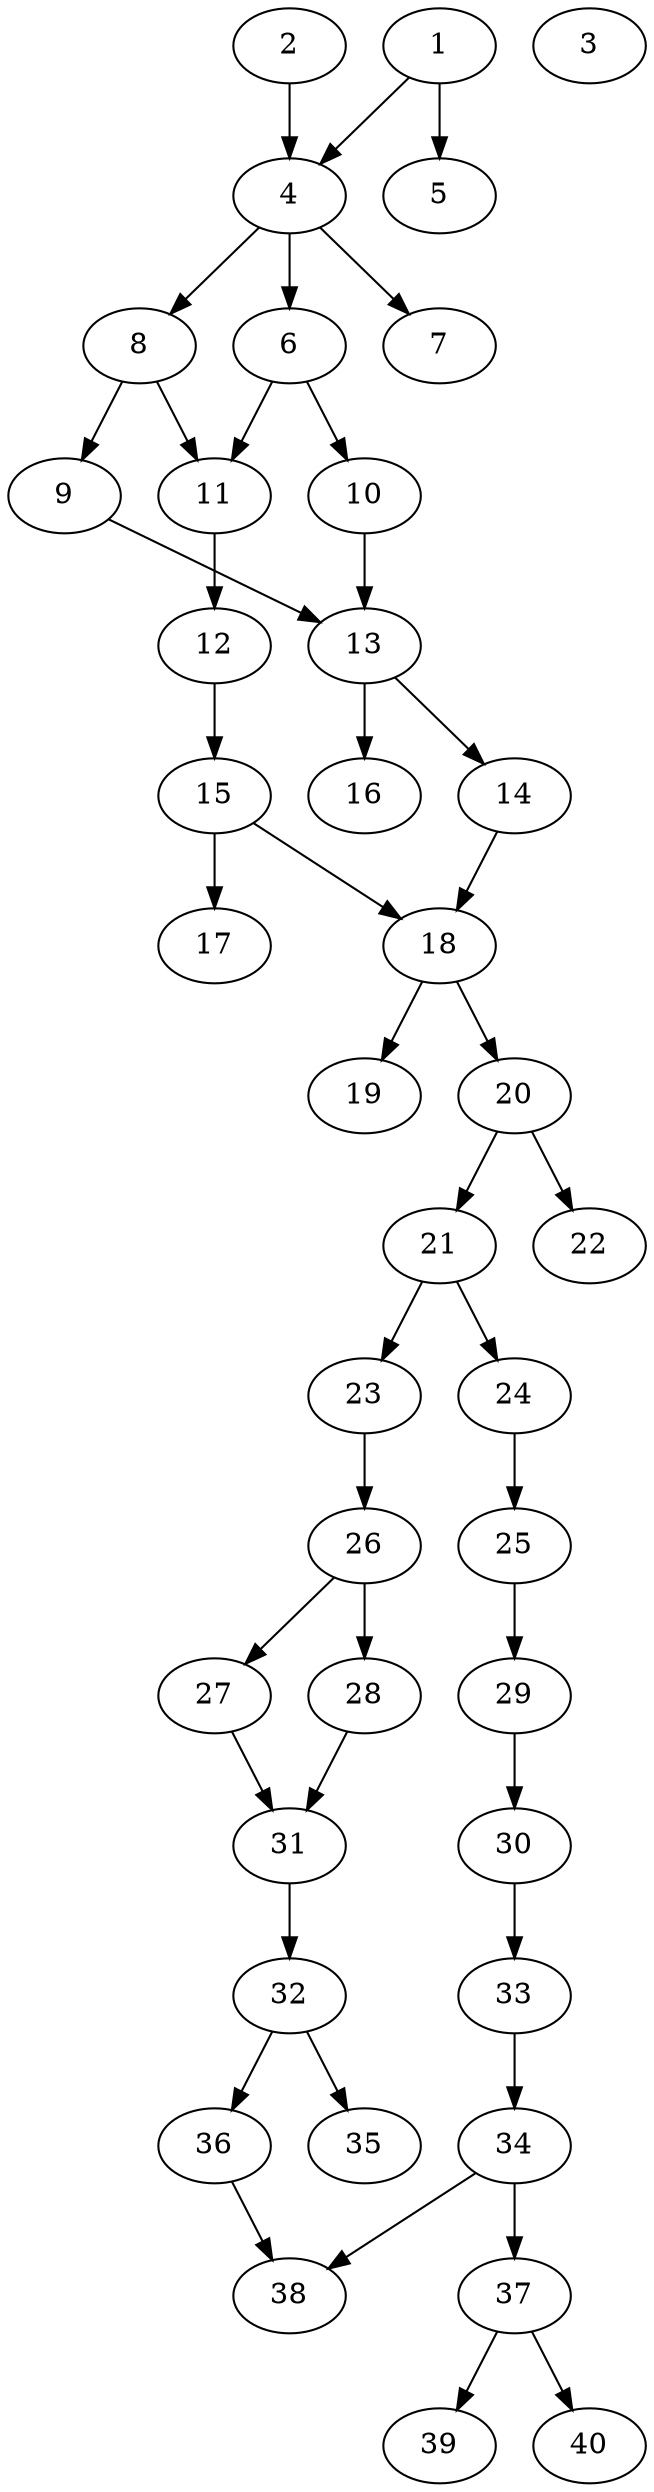 // DAG automatically generated by daggen at Thu Oct  3 14:06:49 2019
// ./daggen --dot -n 40 --ccr 0.3 --fat 0.3 --regular 0.7 --density 0.5 --mindata 5242880 --maxdata 52428800 
digraph G {
  1 [size="125637973", alpha="0.19", expect_size="37691392"] 
  1 -> 4 [size ="37691392"]
  1 -> 5 [size ="37691392"]
  2 [size="156508160", alpha="0.18", expect_size="46952448"] 
  2 -> 4 [size ="46952448"]
  3 [size="46301867", alpha="0.05", expect_size="13890560"] 
  4 [size="32443733", alpha="0.11", expect_size="9733120"] 
  4 -> 6 [size ="9733120"]
  4 -> 7 [size ="9733120"]
  4 -> 8 [size ="9733120"]
  5 [size="132136960", alpha="0.02", expect_size="39641088"] 
  6 [size="47247360", alpha="0.17", expect_size="14174208"] 
  6 -> 10 [size ="14174208"]
  6 -> 11 [size ="14174208"]
  7 [size="58716160", alpha="0.01", expect_size="17614848"] 
  8 [size="97112747", alpha="0.08", expect_size="29133824"] 
  8 -> 9 [size ="29133824"]
  8 -> 11 [size ="29133824"]
  9 [size="134376107", alpha="0.11", expect_size="40312832"] 
  9 -> 13 [size ="40312832"]
  10 [size="162071893", alpha="0.18", expect_size="48621568"] 
  10 -> 13 [size ="48621568"]
  11 [size="45537280", alpha="0.18", expect_size="13661184"] 
  11 -> 12 [size ="13661184"]
  12 [size="41209173", alpha="0.18", expect_size="12362752"] 
  12 -> 15 [size ="12362752"]
  13 [size="25180160", alpha="0.07", expect_size="7554048"] 
  13 -> 14 [size ="7554048"]
  13 -> 16 [size ="7554048"]
  14 [size="67399680", alpha="0.12", expect_size="20219904"] 
  14 -> 18 [size ="20219904"]
  15 [size="154965333", alpha="0.19", expect_size="46489600"] 
  15 -> 17 [size ="46489600"]
  15 -> 18 [size ="46489600"]
  16 [size="169229653", alpha="0.00", expect_size="50768896"] 
  17 [size="143916373", alpha="0.18", expect_size="43174912"] 
  18 [size="148476587", alpha="0.19", expect_size="44542976"] 
  18 -> 19 [size ="44542976"]
  18 -> 20 [size ="44542976"]
  19 [size="56586240", alpha="0.20", expect_size="16975872"] 
  20 [size="144325973", alpha="0.10", expect_size="43297792"] 
  20 -> 21 [size ="43297792"]
  20 -> 22 [size ="43297792"]
  21 [size="130761387", alpha="0.15", expect_size="39228416"] 
  21 -> 23 [size ="39228416"]
  21 -> 24 [size ="39228416"]
  22 [size="114783573", alpha="0.17", expect_size="34435072"] 
  23 [size="97239040", alpha="0.03", expect_size="29171712"] 
  23 -> 26 [size ="29171712"]
  24 [size="151558827", alpha="0.10", expect_size="45467648"] 
  24 -> 25 [size ="45467648"]
  25 [size="90234880", alpha="0.12", expect_size="27070464"] 
  25 -> 29 [size ="27070464"]
  26 [size="85244587", alpha="0.18", expect_size="25573376"] 
  26 -> 27 [size ="25573376"]
  26 -> 28 [size ="25573376"]
  27 [size="85957973", alpha="0.10", expect_size="25787392"] 
  27 -> 31 [size ="25787392"]
  28 [size="68628480", alpha="0.11", expect_size="20588544"] 
  28 -> 31 [size ="20588544"]
  29 [size="62904320", alpha="0.07", expect_size="18871296"] 
  29 -> 30 [size ="18871296"]
  30 [size="61416107", alpha="0.02", expect_size="18424832"] 
  30 -> 33 [size ="18424832"]
  31 [size="143441920", alpha="0.20", expect_size="43032576"] 
  31 -> 32 [size ="43032576"]
  32 [size="102570667", alpha="0.01", expect_size="30771200"] 
  32 -> 35 [size ="30771200"]
  32 -> 36 [size ="30771200"]
  33 [size="77830827", alpha="0.03", expect_size="23349248"] 
  33 -> 34 [size ="23349248"]
  34 [size="98054827", alpha="0.12", expect_size="29416448"] 
  34 -> 37 [size ="29416448"]
  34 -> 38 [size ="29416448"]
  35 [size="20920320", alpha="0.18", expect_size="6276096"] 
  36 [size="118381227", alpha="0.03", expect_size="35514368"] 
  36 -> 38 [size ="35514368"]
  37 [size="105632427", alpha="0.05", expect_size="31689728"] 
  37 -> 39 [size ="31689728"]
  37 -> 40 [size ="31689728"]
  38 [size="23917227", alpha="0.03", expect_size="7175168"] 
  39 [size="110155093", alpha="0.06", expect_size="33046528"] 
  40 [size="166683307", alpha="0.05", expect_size="50004992"] 
}
